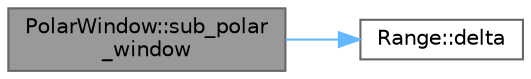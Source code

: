 digraph "PolarWindow::sub_polar_window"
{
 // LATEX_PDF_SIZE
  bgcolor="transparent";
  edge [fontname=Helvetica,fontsize=10,labelfontname=Helvetica,labelfontsize=10];
  node [fontname=Helvetica,fontsize=10,shape=box,height=0.2,width=0.4];
  rankdir="LR";
  Node1 [label="PolarWindow::sub_polar\l_window",height=0.2,width=0.4,color="gray40", fillcolor="grey60", style="filled", fontcolor="black",tooltip=" "];
  Node1 -> Node2 [color="steelblue1",style="solid"];
  Node2 [label="Range::delta",height=0.2,width=0.4,color="grey40", fillcolor="white", style="filled",URL="$class_range.html#a8d1c62e78301ad810b021da05ce8a59a",tooltip="Return the difference between the higher and the lower limits."];
}
